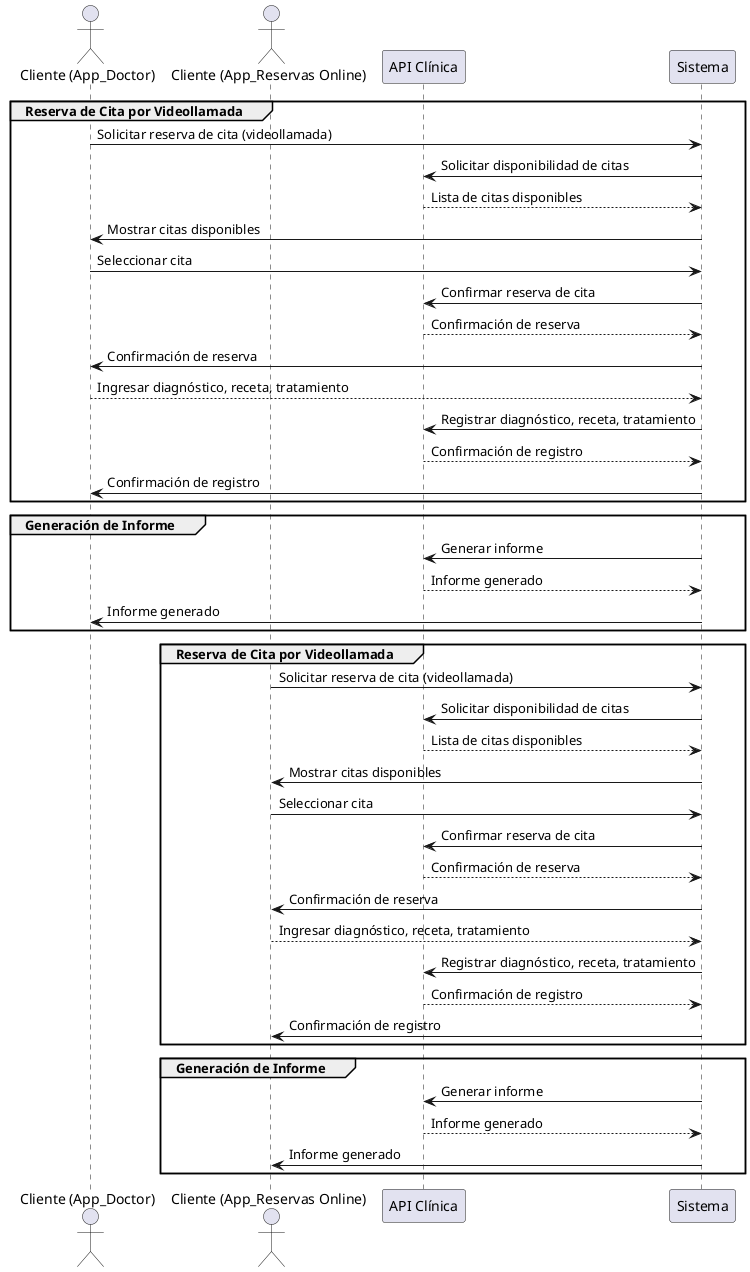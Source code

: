 @startuml

actor "Cliente (App_Doctor)" as ClienteDoctor
actor "Cliente (App_Reservas Online)" as ClienteReservas
participant "API Clínica" as API
participant "Sistema" as Sistema

group Reserva de Cita por Videollamada
    ClienteDoctor -> Sistema: Solicitar reserva de cita (videollamada)
    Sistema -> API: Solicitar disponibilidad de citas
    API --> Sistema: Lista de citas disponibles
    Sistema -> ClienteDoctor: Mostrar citas disponibles
    ClienteDoctor -> Sistema: Seleccionar cita
    Sistema -> API: Confirmar reserva de cita
    API --> Sistema: Confirmación de reserva
    Sistema -> ClienteDoctor: Confirmación de reserva
    ClienteDoctor --> Sistema: Ingresar diagnóstico, receta, tratamiento
    Sistema -> API: Registrar diagnóstico, receta, tratamiento
    API --> Sistema: Confirmación de registro
    Sistema -> ClienteDoctor: Confirmación de registro
end

group Generación de Informe
    Sistema -> API: Generar informe
    API --> Sistema: Informe generado
    Sistema -> ClienteDoctor: Informe generado
end

group Reserva de Cita por Videollamada
    ClienteReservas -> Sistema: Solicitar reserva de cita (videollamada)
    Sistema -> API: Solicitar disponibilidad de citas
    API --> Sistema: Lista de citas disponibles
    Sistema -> ClienteReservas: Mostrar citas disponibles
    ClienteReservas -> Sistema: Seleccionar cita
    Sistema -> API: Confirmar reserva de cita
    API --> Sistema: Confirmación de reserva
    Sistema -> ClienteReservas: Confirmación de reserva
    ClienteReservas --> Sistema: Ingresar diagnóstico, receta, tratamiento
    Sistema -> API: Registrar diagnóstico, receta, tratamiento
    API --> Sistema: Confirmación de registro
    Sistema -> ClienteReservas: Confirmación de registro
end

group Generación de Informe
    Sistema -> API: Generar informe
    API --> Sistema: Informe generado
    Sistema -> ClienteReservas: Informe generado
end

@enduml
